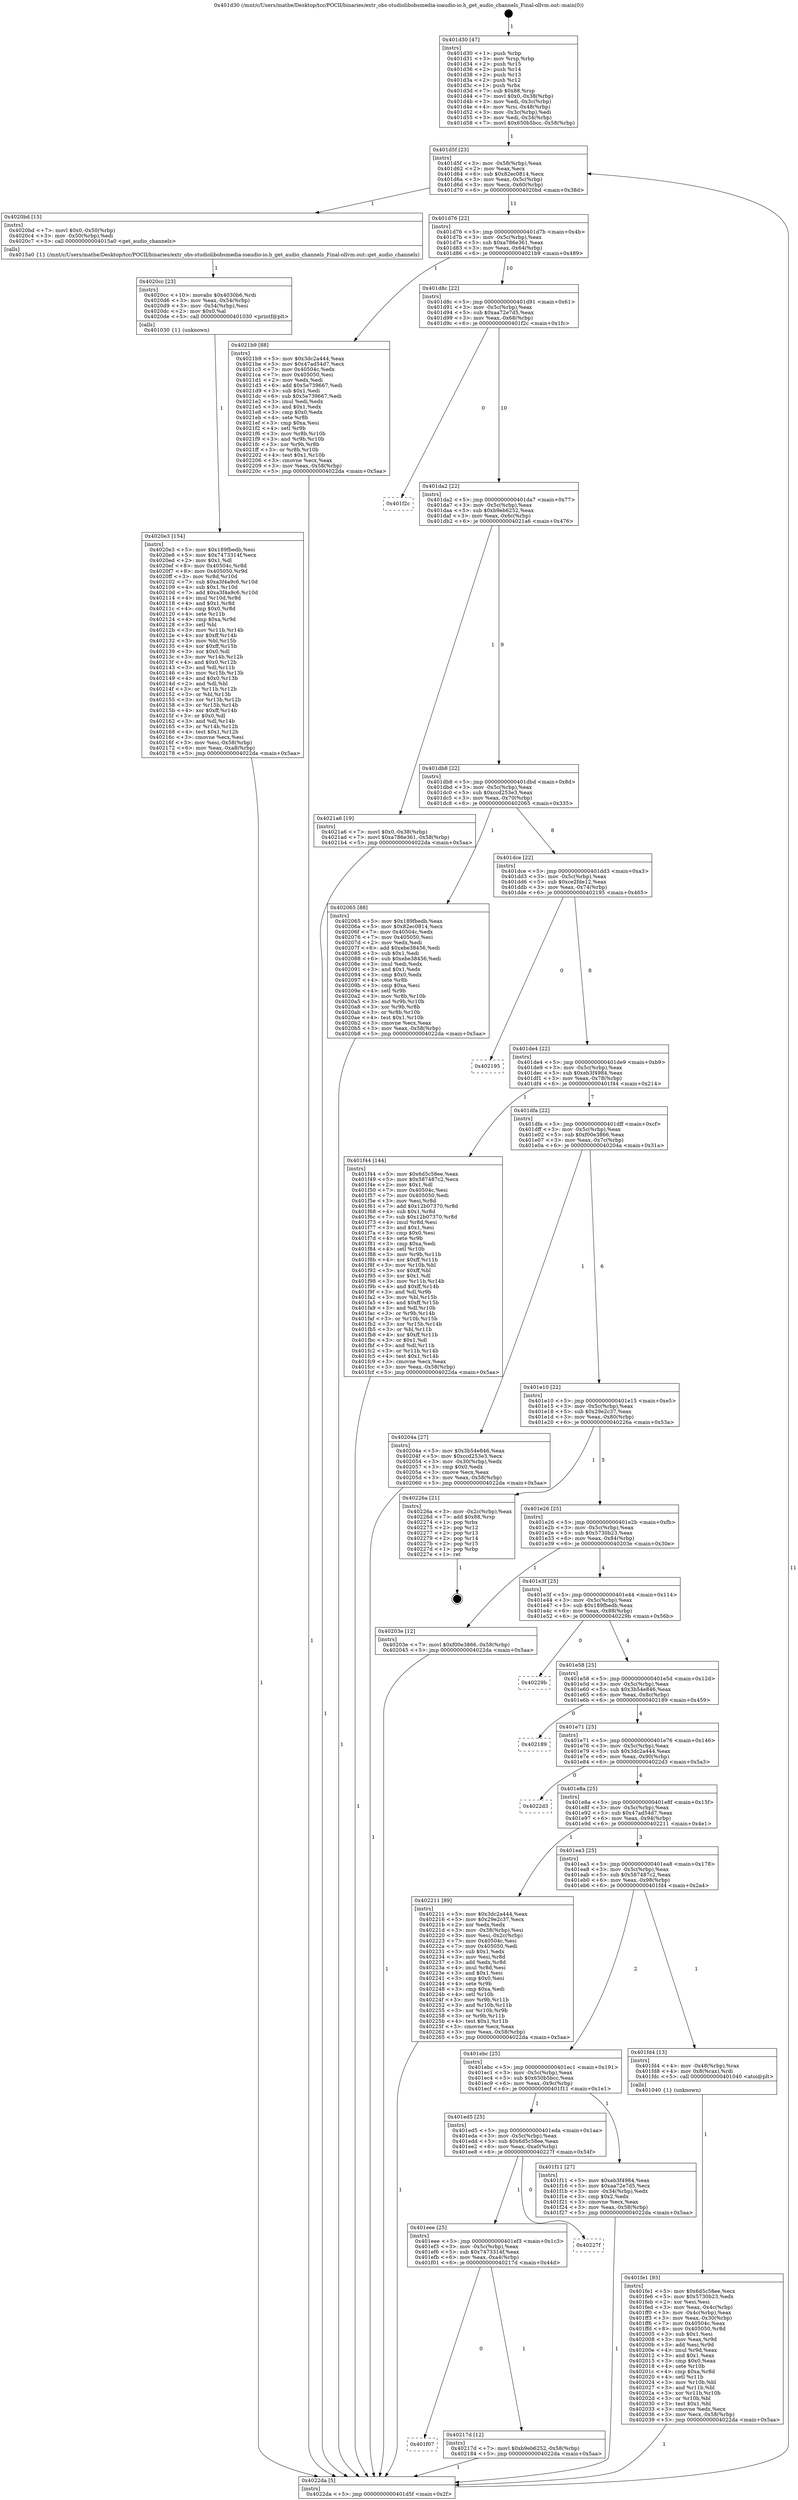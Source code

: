 digraph "0x401d30" {
  label = "0x401d30 (/mnt/c/Users/mathe/Desktop/tcc/POCII/binaries/extr_obs-studiolibobsmedia-ioaudio-io.h_get_audio_channels_Final-ollvm.out::main(0))"
  labelloc = "t"
  node[shape=record]

  Entry [label="",width=0.3,height=0.3,shape=circle,fillcolor=black,style=filled]
  "0x401d5f" [label="{
     0x401d5f [23]\l
     | [instrs]\l
     &nbsp;&nbsp;0x401d5f \<+3\>: mov -0x58(%rbp),%eax\l
     &nbsp;&nbsp;0x401d62 \<+2\>: mov %eax,%ecx\l
     &nbsp;&nbsp;0x401d64 \<+6\>: sub $0x82ec0814,%ecx\l
     &nbsp;&nbsp;0x401d6a \<+3\>: mov %eax,-0x5c(%rbp)\l
     &nbsp;&nbsp;0x401d6d \<+3\>: mov %ecx,-0x60(%rbp)\l
     &nbsp;&nbsp;0x401d70 \<+6\>: je 00000000004020bd \<main+0x38d\>\l
  }"]
  "0x4020bd" [label="{
     0x4020bd [15]\l
     | [instrs]\l
     &nbsp;&nbsp;0x4020bd \<+7\>: movl $0x0,-0x50(%rbp)\l
     &nbsp;&nbsp;0x4020c4 \<+3\>: mov -0x50(%rbp),%edi\l
     &nbsp;&nbsp;0x4020c7 \<+5\>: call 00000000004015a0 \<get_audio_channels\>\l
     | [calls]\l
     &nbsp;&nbsp;0x4015a0 \{1\} (/mnt/c/Users/mathe/Desktop/tcc/POCII/binaries/extr_obs-studiolibobsmedia-ioaudio-io.h_get_audio_channels_Final-ollvm.out::get_audio_channels)\l
  }"]
  "0x401d76" [label="{
     0x401d76 [22]\l
     | [instrs]\l
     &nbsp;&nbsp;0x401d76 \<+5\>: jmp 0000000000401d7b \<main+0x4b\>\l
     &nbsp;&nbsp;0x401d7b \<+3\>: mov -0x5c(%rbp),%eax\l
     &nbsp;&nbsp;0x401d7e \<+5\>: sub $0xa786e361,%eax\l
     &nbsp;&nbsp;0x401d83 \<+3\>: mov %eax,-0x64(%rbp)\l
     &nbsp;&nbsp;0x401d86 \<+6\>: je 00000000004021b9 \<main+0x489\>\l
  }"]
  Exit [label="",width=0.3,height=0.3,shape=circle,fillcolor=black,style=filled,peripheries=2]
  "0x4021b9" [label="{
     0x4021b9 [88]\l
     | [instrs]\l
     &nbsp;&nbsp;0x4021b9 \<+5\>: mov $0x3dc2a444,%eax\l
     &nbsp;&nbsp;0x4021be \<+5\>: mov $0x47ad54d7,%ecx\l
     &nbsp;&nbsp;0x4021c3 \<+7\>: mov 0x40504c,%edx\l
     &nbsp;&nbsp;0x4021ca \<+7\>: mov 0x405050,%esi\l
     &nbsp;&nbsp;0x4021d1 \<+2\>: mov %edx,%edi\l
     &nbsp;&nbsp;0x4021d3 \<+6\>: add $0x5e739667,%edi\l
     &nbsp;&nbsp;0x4021d9 \<+3\>: sub $0x1,%edi\l
     &nbsp;&nbsp;0x4021dc \<+6\>: sub $0x5e739667,%edi\l
     &nbsp;&nbsp;0x4021e2 \<+3\>: imul %edi,%edx\l
     &nbsp;&nbsp;0x4021e5 \<+3\>: and $0x1,%edx\l
     &nbsp;&nbsp;0x4021e8 \<+3\>: cmp $0x0,%edx\l
     &nbsp;&nbsp;0x4021eb \<+4\>: sete %r8b\l
     &nbsp;&nbsp;0x4021ef \<+3\>: cmp $0xa,%esi\l
     &nbsp;&nbsp;0x4021f2 \<+4\>: setl %r9b\l
     &nbsp;&nbsp;0x4021f6 \<+3\>: mov %r8b,%r10b\l
     &nbsp;&nbsp;0x4021f9 \<+3\>: and %r9b,%r10b\l
     &nbsp;&nbsp;0x4021fc \<+3\>: xor %r9b,%r8b\l
     &nbsp;&nbsp;0x4021ff \<+3\>: or %r8b,%r10b\l
     &nbsp;&nbsp;0x402202 \<+4\>: test $0x1,%r10b\l
     &nbsp;&nbsp;0x402206 \<+3\>: cmovne %ecx,%eax\l
     &nbsp;&nbsp;0x402209 \<+3\>: mov %eax,-0x58(%rbp)\l
     &nbsp;&nbsp;0x40220c \<+5\>: jmp 00000000004022da \<main+0x5aa\>\l
  }"]
  "0x401d8c" [label="{
     0x401d8c [22]\l
     | [instrs]\l
     &nbsp;&nbsp;0x401d8c \<+5\>: jmp 0000000000401d91 \<main+0x61\>\l
     &nbsp;&nbsp;0x401d91 \<+3\>: mov -0x5c(%rbp),%eax\l
     &nbsp;&nbsp;0x401d94 \<+5\>: sub $0xaa72e7d5,%eax\l
     &nbsp;&nbsp;0x401d99 \<+3\>: mov %eax,-0x68(%rbp)\l
     &nbsp;&nbsp;0x401d9c \<+6\>: je 0000000000401f2c \<main+0x1fc\>\l
  }"]
  "0x401f07" [label="{
     0x401f07\l
  }", style=dashed]
  "0x401f2c" [label="{
     0x401f2c\l
  }", style=dashed]
  "0x401da2" [label="{
     0x401da2 [22]\l
     | [instrs]\l
     &nbsp;&nbsp;0x401da2 \<+5\>: jmp 0000000000401da7 \<main+0x77\>\l
     &nbsp;&nbsp;0x401da7 \<+3\>: mov -0x5c(%rbp),%eax\l
     &nbsp;&nbsp;0x401daa \<+5\>: sub $0xb9eb6252,%eax\l
     &nbsp;&nbsp;0x401daf \<+3\>: mov %eax,-0x6c(%rbp)\l
     &nbsp;&nbsp;0x401db2 \<+6\>: je 00000000004021a6 \<main+0x476\>\l
  }"]
  "0x40217d" [label="{
     0x40217d [12]\l
     | [instrs]\l
     &nbsp;&nbsp;0x40217d \<+7\>: movl $0xb9eb6252,-0x58(%rbp)\l
     &nbsp;&nbsp;0x402184 \<+5\>: jmp 00000000004022da \<main+0x5aa\>\l
  }"]
  "0x4021a6" [label="{
     0x4021a6 [19]\l
     | [instrs]\l
     &nbsp;&nbsp;0x4021a6 \<+7\>: movl $0x0,-0x38(%rbp)\l
     &nbsp;&nbsp;0x4021ad \<+7\>: movl $0xa786e361,-0x58(%rbp)\l
     &nbsp;&nbsp;0x4021b4 \<+5\>: jmp 00000000004022da \<main+0x5aa\>\l
  }"]
  "0x401db8" [label="{
     0x401db8 [22]\l
     | [instrs]\l
     &nbsp;&nbsp;0x401db8 \<+5\>: jmp 0000000000401dbd \<main+0x8d\>\l
     &nbsp;&nbsp;0x401dbd \<+3\>: mov -0x5c(%rbp),%eax\l
     &nbsp;&nbsp;0x401dc0 \<+5\>: sub $0xccd253e3,%eax\l
     &nbsp;&nbsp;0x401dc5 \<+3\>: mov %eax,-0x70(%rbp)\l
     &nbsp;&nbsp;0x401dc8 \<+6\>: je 0000000000402065 \<main+0x335\>\l
  }"]
  "0x401eee" [label="{
     0x401eee [25]\l
     | [instrs]\l
     &nbsp;&nbsp;0x401eee \<+5\>: jmp 0000000000401ef3 \<main+0x1c3\>\l
     &nbsp;&nbsp;0x401ef3 \<+3\>: mov -0x5c(%rbp),%eax\l
     &nbsp;&nbsp;0x401ef6 \<+5\>: sub $0x7473314f,%eax\l
     &nbsp;&nbsp;0x401efb \<+6\>: mov %eax,-0xa4(%rbp)\l
     &nbsp;&nbsp;0x401f01 \<+6\>: je 000000000040217d \<main+0x44d\>\l
  }"]
  "0x402065" [label="{
     0x402065 [88]\l
     | [instrs]\l
     &nbsp;&nbsp;0x402065 \<+5\>: mov $0x189fbedb,%eax\l
     &nbsp;&nbsp;0x40206a \<+5\>: mov $0x82ec0814,%ecx\l
     &nbsp;&nbsp;0x40206f \<+7\>: mov 0x40504c,%edx\l
     &nbsp;&nbsp;0x402076 \<+7\>: mov 0x405050,%esi\l
     &nbsp;&nbsp;0x40207d \<+2\>: mov %edx,%edi\l
     &nbsp;&nbsp;0x40207f \<+6\>: add $0xebe38456,%edi\l
     &nbsp;&nbsp;0x402085 \<+3\>: sub $0x1,%edi\l
     &nbsp;&nbsp;0x402088 \<+6\>: sub $0xebe38456,%edi\l
     &nbsp;&nbsp;0x40208e \<+3\>: imul %edi,%edx\l
     &nbsp;&nbsp;0x402091 \<+3\>: and $0x1,%edx\l
     &nbsp;&nbsp;0x402094 \<+3\>: cmp $0x0,%edx\l
     &nbsp;&nbsp;0x402097 \<+4\>: sete %r8b\l
     &nbsp;&nbsp;0x40209b \<+3\>: cmp $0xa,%esi\l
     &nbsp;&nbsp;0x40209e \<+4\>: setl %r9b\l
     &nbsp;&nbsp;0x4020a2 \<+3\>: mov %r8b,%r10b\l
     &nbsp;&nbsp;0x4020a5 \<+3\>: and %r9b,%r10b\l
     &nbsp;&nbsp;0x4020a8 \<+3\>: xor %r9b,%r8b\l
     &nbsp;&nbsp;0x4020ab \<+3\>: or %r8b,%r10b\l
     &nbsp;&nbsp;0x4020ae \<+4\>: test $0x1,%r10b\l
     &nbsp;&nbsp;0x4020b2 \<+3\>: cmovne %ecx,%eax\l
     &nbsp;&nbsp;0x4020b5 \<+3\>: mov %eax,-0x58(%rbp)\l
     &nbsp;&nbsp;0x4020b8 \<+5\>: jmp 00000000004022da \<main+0x5aa\>\l
  }"]
  "0x401dce" [label="{
     0x401dce [22]\l
     | [instrs]\l
     &nbsp;&nbsp;0x401dce \<+5\>: jmp 0000000000401dd3 \<main+0xa3\>\l
     &nbsp;&nbsp;0x401dd3 \<+3\>: mov -0x5c(%rbp),%eax\l
     &nbsp;&nbsp;0x401dd6 \<+5\>: sub $0xce2fde12,%eax\l
     &nbsp;&nbsp;0x401ddb \<+3\>: mov %eax,-0x74(%rbp)\l
     &nbsp;&nbsp;0x401dde \<+6\>: je 0000000000402195 \<main+0x465\>\l
  }"]
  "0x40227f" [label="{
     0x40227f\l
  }", style=dashed]
  "0x402195" [label="{
     0x402195\l
  }", style=dashed]
  "0x401de4" [label="{
     0x401de4 [22]\l
     | [instrs]\l
     &nbsp;&nbsp;0x401de4 \<+5\>: jmp 0000000000401de9 \<main+0xb9\>\l
     &nbsp;&nbsp;0x401de9 \<+3\>: mov -0x5c(%rbp),%eax\l
     &nbsp;&nbsp;0x401dec \<+5\>: sub $0xeb3f4984,%eax\l
     &nbsp;&nbsp;0x401df1 \<+3\>: mov %eax,-0x78(%rbp)\l
     &nbsp;&nbsp;0x401df4 \<+6\>: je 0000000000401f44 \<main+0x214\>\l
  }"]
  "0x4020e3" [label="{
     0x4020e3 [154]\l
     | [instrs]\l
     &nbsp;&nbsp;0x4020e3 \<+5\>: mov $0x189fbedb,%esi\l
     &nbsp;&nbsp;0x4020e8 \<+5\>: mov $0x7473314f,%ecx\l
     &nbsp;&nbsp;0x4020ed \<+2\>: mov $0x1,%dl\l
     &nbsp;&nbsp;0x4020ef \<+8\>: mov 0x40504c,%r8d\l
     &nbsp;&nbsp;0x4020f7 \<+8\>: mov 0x405050,%r9d\l
     &nbsp;&nbsp;0x4020ff \<+3\>: mov %r8d,%r10d\l
     &nbsp;&nbsp;0x402102 \<+7\>: sub $0xa3f4a9c6,%r10d\l
     &nbsp;&nbsp;0x402109 \<+4\>: sub $0x1,%r10d\l
     &nbsp;&nbsp;0x40210d \<+7\>: add $0xa3f4a9c6,%r10d\l
     &nbsp;&nbsp;0x402114 \<+4\>: imul %r10d,%r8d\l
     &nbsp;&nbsp;0x402118 \<+4\>: and $0x1,%r8d\l
     &nbsp;&nbsp;0x40211c \<+4\>: cmp $0x0,%r8d\l
     &nbsp;&nbsp;0x402120 \<+4\>: sete %r11b\l
     &nbsp;&nbsp;0x402124 \<+4\>: cmp $0xa,%r9d\l
     &nbsp;&nbsp;0x402128 \<+3\>: setl %bl\l
     &nbsp;&nbsp;0x40212b \<+3\>: mov %r11b,%r14b\l
     &nbsp;&nbsp;0x40212e \<+4\>: xor $0xff,%r14b\l
     &nbsp;&nbsp;0x402132 \<+3\>: mov %bl,%r15b\l
     &nbsp;&nbsp;0x402135 \<+4\>: xor $0xff,%r15b\l
     &nbsp;&nbsp;0x402139 \<+3\>: xor $0x0,%dl\l
     &nbsp;&nbsp;0x40213c \<+3\>: mov %r14b,%r12b\l
     &nbsp;&nbsp;0x40213f \<+4\>: and $0x0,%r12b\l
     &nbsp;&nbsp;0x402143 \<+3\>: and %dl,%r11b\l
     &nbsp;&nbsp;0x402146 \<+3\>: mov %r15b,%r13b\l
     &nbsp;&nbsp;0x402149 \<+4\>: and $0x0,%r13b\l
     &nbsp;&nbsp;0x40214d \<+2\>: and %dl,%bl\l
     &nbsp;&nbsp;0x40214f \<+3\>: or %r11b,%r12b\l
     &nbsp;&nbsp;0x402152 \<+3\>: or %bl,%r13b\l
     &nbsp;&nbsp;0x402155 \<+3\>: xor %r13b,%r12b\l
     &nbsp;&nbsp;0x402158 \<+3\>: or %r15b,%r14b\l
     &nbsp;&nbsp;0x40215b \<+4\>: xor $0xff,%r14b\l
     &nbsp;&nbsp;0x40215f \<+3\>: or $0x0,%dl\l
     &nbsp;&nbsp;0x402162 \<+3\>: and %dl,%r14b\l
     &nbsp;&nbsp;0x402165 \<+3\>: or %r14b,%r12b\l
     &nbsp;&nbsp;0x402168 \<+4\>: test $0x1,%r12b\l
     &nbsp;&nbsp;0x40216c \<+3\>: cmovne %ecx,%esi\l
     &nbsp;&nbsp;0x40216f \<+3\>: mov %esi,-0x58(%rbp)\l
     &nbsp;&nbsp;0x402172 \<+6\>: mov %eax,-0xa8(%rbp)\l
     &nbsp;&nbsp;0x402178 \<+5\>: jmp 00000000004022da \<main+0x5aa\>\l
  }"]
  "0x401f44" [label="{
     0x401f44 [144]\l
     | [instrs]\l
     &nbsp;&nbsp;0x401f44 \<+5\>: mov $0x6d5c58ee,%eax\l
     &nbsp;&nbsp;0x401f49 \<+5\>: mov $0x587487c2,%ecx\l
     &nbsp;&nbsp;0x401f4e \<+2\>: mov $0x1,%dl\l
     &nbsp;&nbsp;0x401f50 \<+7\>: mov 0x40504c,%esi\l
     &nbsp;&nbsp;0x401f57 \<+7\>: mov 0x405050,%edi\l
     &nbsp;&nbsp;0x401f5e \<+3\>: mov %esi,%r8d\l
     &nbsp;&nbsp;0x401f61 \<+7\>: add $0x12b07370,%r8d\l
     &nbsp;&nbsp;0x401f68 \<+4\>: sub $0x1,%r8d\l
     &nbsp;&nbsp;0x401f6c \<+7\>: sub $0x12b07370,%r8d\l
     &nbsp;&nbsp;0x401f73 \<+4\>: imul %r8d,%esi\l
     &nbsp;&nbsp;0x401f77 \<+3\>: and $0x1,%esi\l
     &nbsp;&nbsp;0x401f7a \<+3\>: cmp $0x0,%esi\l
     &nbsp;&nbsp;0x401f7d \<+4\>: sete %r9b\l
     &nbsp;&nbsp;0x401f81 \<+3\>: cmp $0xa,%edi\l
     &nbsp;&nbsp;0x401f84 \<+4\>: setl %r10b\l
     &nbsp;&nbsp;0x401f88 \<+3\>: mov %r9b,%r11b\l
     &nbsp;&nbsp;0x401f8b \<+4\>: xor $0xff,%r11b\l
     &nbsp;&nbsp;0x401f8f \<+3\>: mov %r10b,%bl\l
     &nbsp;&nbsp;0x401f92 \<+3\>: xor $0xff,%bl\l
     &nbsp;&nbsp;0x401f95 \<+3\>: xor $0x1,%dl\l
     &nbsp;&nbsp;0x401f98 \<+3\>: mov %r11b,%r14b\l
     &nbsp;&nbsp;0x401f9b \<+4\>: and $0xff,%r14b\l
     &nbsp;&nbsp;0x401f9f \<+3\>: and %dl,%r9b\l
     &nbsp;&nbsp;0x401fa2 \<+3\>: mov %bl,%r15b\l
     &nbsp;&nbsp;0x401fa5 \<+4\>: and $0xff,%r15b\l
     &nbsp;&nbsp;0x401fa9 \<+3\>: and %dl,%r10b\l
     &nbsp;&nbsp;0x401fac \<+3\>: or %r9b,%r14b\l
     &nbsp;&nbsp;0x401faf \<+3\>: or %r10b,%r15b\l
     &nbsp;&nbsp;0x401fb2 \<+3\>: xor %r15b,%r14b\l
     &nbsp;&nbsp;0x401fb5 \<+3\>: or %bl,%r11b\l
     &nbsp;&nbsp;0x401fb8 \<+4\>: xor $0xff,%r11b\l
     &nbsp;&nbsp;0x401fbc \<+3\>: or $0x1,%dl\l
     &nbsp;&nbsp;0x401fbf \<+3\>: and %dl,%r11b\l
     &nbsp;&nbsp;0x401fc2 \<+3\>: or %r11b,%r14b\l
     &nbsp;&nbsp;0x401fc5 \<+4\>: test $0x1,%r14b\l
     &nbsp;&nbsp;0x401fc9 \<+3\>: cmovne %ecx,%eax\l
     &nbsp;&nbsp;0x401fcc \<+3\>: mov %eax,-0x58(%rbp)\l
     &nbsp;&nbsp;0x401fcf \<+5\>: jmp 00000000004022da \<main+0x5aa\>\l
  }"]
  "0x401dfa" [label="{
     0x401dfa [22]\l
     | [instrs]\l
     &nbsp;&nbsp;0x401dfa \<+5\>: jmp 0000000000401dff \<main+0xcf\>\l
     &nbsp;&nbsp;0x401dff \<+3\>: mov -0x5c(%rbp),%eax\l
     &nbsp;&nbsp;0x401e02 \<+5\>: sub $0xf00e3866,%eax\l
     &nbsp;&nbsp;0x401e07 \<+3\>: mov %eax,-0x7c(%rbp)\l
     &nbsp;&nbsp;0x401e0a \<+6\>: je 000000000040204a \<main+0x31a\>\l
  }"]
  "0x4020cc" [label="{
     0x4020cc [23]\l
     | [instrs]\l
     &nbsp;&nbsp;0x4020cc \<+10\>: movabs $0x4030b6,%rdi\l
     &nbsp;&nbsp;0x4020d6 \<+3\>: mov %eax,-0x54(%rbp)\l
     &nbsp;&nbsp;0x4020d9 \<+3\>: mov -0x54(%rbp),%esi\l
     &nbsp;&nbsp;0x4020dc \<+2\>: mov $0x0,%al\l
     &nbsp;&nbsp;0x4020de \<+5\>: call 0000000000401030 \<printf@plt\>\l
     | [calls]\l
     &nbsp;&nbsp;0x401030 \{1\} (unknown)\l
  }"]
  "0x40204a" [label="{
     0x40204a [27]\l
     | [instrs]\l
     &nbsp;&nbsp;0x40204a \<+5\>: mov $0x3b54e846,%eax\l
     &nbsp;&nbsp;0x40204f \<+5\>: mov $0xccd253e3,%ecx\l
     &nbsp;&nbsp;0x402054 \<+3\>: mov -0x30(%rbp),%edx\l
     &nbsp;&nbsp;0x402057 \<+3\>: cmp $0x0,%edx\l
     &nbsp;&nbsp;0x40205a \<+3\>: cmove %ecx,%eax\l
     &nbsp;&nbsp;0x40205d \<+3\>: mov %eax,-0x58(%rbp)\l
     &nbsp;&nbsp;0x402060 \<+5\>: jmp 00000000004022da \<main+0x5aa\>\l
  }"]
  "0x401e10" [label="{
     0x401e10 [22]\l
     | [instrs]\l
     &nbsp;&nbsp;0x401e10 \<+5\>: jmp 0000000000401e15 \<main+0xe5\>\l
     &nbsp;&nbsp;0x401e15 \<+3\>: mov -0x5c(%rbp),%eax\l
     &nbsp;&nbsp;0x401e18 \<+5\>: sub $0x29e2c37,%eax\l
     &nbsp;&nbsp;0x401e1d \<+3\>: mov %eax,-0x80(%rbp)\l
     &nbsp;&nbsp;0x401e20 \<+6\>: je 000000000040226a \<main+0x53a\>\l
  }"]
  "0x401fe1" [label="{
     0x401fe1 [93]\l
     | [instrs]\l
     &nbsp;&nbsp;0x401fe1 \<+5\>: mov $0x6d5c58ee,%ecx\l
     &nbsp;&nbsp;0x401fe6 \<+5\>: mov $0x5730b23,%edx\l
     &nbsp;&nbsp;0x401feb \<+2\>: xor %esi,%esi\l
     &nbsp;&nbsp;0x401fed \<+3\>: mov %eax,-0x4c(%rbp)\l
     &nbsp;&nbsp;0x401ff0 \<+3\>: mov -0x4c(%rbp),%eax\l
     &nbsp;&nbsp;0x401ff3 \<+3\>: mov %eax,-0x30(%rbp)\l
     &nbsp;&nbsp;0x401ff6 \<+7\>: mov 0x40504c,%eax\l
     &nbsp;&nbsp;0x401ffd \<+8\>: mov 0x405050,%r8d\l
     &nbsp;&nbsp;0x402005 \<+3\>: sub $0x1,%esi\l
     &nbsp;&nbsp;0x402008 \<+3\>: mov %eax,%r9d\l
     &nbsp;&nbsp;0x40200b \<+3\>: add %esi,%r9d\l
     &nbsp;&nbsp;0x40200e \<+4\>: imul %r9d,%eax\l
     &nbsp;&nbsp;0x402012 \<+3\>: and $0x1,%eax\l
     &nbsp;&nbsp;0x402015 \<+3\>: cmp $0x0,%eax\l
     &nbsp;&nbsp;0x402018 \<+4\>: sete %r10b\l
     &nbsp;&nbsp;0x40201c \<+4\>: cmp $0xa,%r8d\l
     &nbsp;&nbsp;0x402020 \<+4\>: setl %r11b\l
     &nbsp;&nbsp;0x402024 \<+3\>: mov %r10b,%bl\l
     &nbsp;&nbsp;0x402027 \<+3\>: and %r11b,%bl\l
     &nbsp;&nbsp;0x40202a \<+3\>: xor %r11b,%r10b\l
     &nbsp;&nbsp;0x40202d \<+3\>: or %r10b,%bl\l
     &nbsp;&nbsp;0x402030 \<+3\>: test $0x1,%bl\l
     &nbsp;&nbsp;0x402033 \<+3\>: cmovne %edx,%ecx\l
     &nbsp;&nbsp;0x402036 \<+3\>: mov %ecx,-0x58(%rbp)\l
     &nbsp;&nbsp;0x402039 \<+5\>: jmp 00000000004022da \<main+0x5aa\>\l
  }"]
  "0x40226a" [label="{
     0x40226a [21]\l
     | [instrs]\l
     &nbsp;&nbsp;0x40226a \<+3\>: mov -0x2c(%rbp),%eax\l
     &nbsp;&nbsp;0x40226d \<+7\>: add $0x88,%rsp\l
     &nbsp;&nbsp;0x402274 \<+1\>: pop %rbx\l
     &nbsp;&nbsp;0x402275 \<+2\>: pop %r12\l
     &nbsp;&nbsp;0x402277 \<+2\>: pop %r13\l
     &nbsp;&nbsp;0x402279 \<+2\>: pop %r14\l
     &nbsp;&nbsp;0x40227b \<+2\>: pop %r15\l
     &nbsp;&nbsp;0x40227d \<+1\>: pop %rbp\l
     &nbsp;&nbsp;0x40227e \<+1\>: ret\l
  }"]
  "0x401e26" [label="{
     0x401e26 [25]\l
     | [instrs]\l
     &nbsp;&nbsp;0x401e26 \<+5\>: jmp 0000000000401e2b \<main+0xfb\>\l
     &nbsp;&nbsp;0x401e2b \<+3\>: mov -0x5c(%rbp),%eax\l
     &nbsp;&nbsp;0x401e2e \<+5\>: sub $0x5730b23,%eax\l
     &nbsp;&nbsp;0x401e33 \<+6\>: mov %eax,-0x84(%rbp)\l
     &nbsp;&nbsp;0x401e39 \<+6\>: je 000000000040203e \<main+0x30e\>\l
  }"]
  "0x401d30" [label="{
     0x401d30 [47]\l
     | [instrs]\l
     &nbsp;&nbsp;0x401d30 \<+1\>: push %rbp\l
     &nbsp;&nbsp;0x401d31 \<+3\>: mov %rsp,%rbp\l
     &nbsp;&nbsp;0x401d34 \<+2\>: push %r15\l
     &nbsp;&nbsp;0x401d36 \<+2\>: push %r14\l
     &nbsp;&nbsp;0x401d38 \<+2\>: push %r13\l
     &nbsp;&nbsp;0x401d3a \<+2\>: push %r12\l
     &nbsp;&nbsp;0x401d3c \<+1\>: push %rbx\l
     &nbsp;&nbsp;0x401d3d \<+7\>: sub $0x88,%rsp\l
     &nbsp;&nbsp;0x401d44 \<+7\>: movl $0x0,-0x38(%rbp)\l
     &nbsp;&nbsp;0x401d4b \<+3\>: mov %edi,-0x3c(%rbp)\l
     &nbsp;&nbsp;0x401d4e \<+4\>: mov %rsi,-0x48(%rbp)\l
     &nbsp;&nbsp;0x401d52 \<+3\>: mov -0x3c(%rbp),%edi\l
     &nbsp;&nbsp;0x401d55 \<+3\>: mov %edi,-0x34(%rbp)\l
     &nbsp;&nbsp;0x401d58 \<+7\>: movl $0x650b5bcc,-0x58(%rbp)\l
  }"]
  "0x40203e" [label="{
     0x40203e [12]\l
     | [instrs]\l
     &nbsp;&nbsp;0x40203e \<+7\>: movl $0xf00e3866,-0x58(%rbp)\l
     &nbsp;&nbsp;0x402045 \<+5\>: jmp 00000000004022da \<main+0x5aa\>\l
  }"]
  "0x401e3f" [label="{
     0x401e3f [25]\l
     | [instrs]\l
     &nbsp;&nbsp;0x401e3f \<+5\>: jmp 0000000000401e44 \<main+0x114\>\l
     &nbsp;&nbsp;0x401e44 \<+3\>: mov -0x5c(%rbp),%eax\l
     &nbsp;&nbsp;0x401e47 \<+5\>: sub $0x189fbedb,%eax\l
     &nbsp;&nbsp;0x401e4c \<+6\>: mov %eax,-0x88(%rbp)\l
     &nbsp;&nbsp;0x401e52 \<+6\>: je 000000000040229b \<main+0x56b\>\l
  }"]
  "0x4022da" [label="{
     0x4022da [5]\l
     | [instrs]\l
     &nbsp;&nbsp;0x4022da \<+5\>: jmp 0000000000401d5f \<main+0x2f\>\l
  }"]
  "0x40229b" [label="{
     0x40229b\l
  }", style=dashed]
  "0x401e58" [label="{
     0x401e58 [25]\l
     | [instrs]\l
     &nbsp;&nbsp;0x401e58 \<+5\>: jmp 0000000000401e5d \<main+0x12d\>\l
     &nbsp;&nbsp;0x401e5d \<+3\>: mov -0x5c(%rbp),%eax\l
     &nbsp;&nbsp;0x401e60 \<+5\>: sub $0x3b54e846,%eax\l
     &nbsp;&nbsp;0x401e65 \<+6\>: mov %eax,-0x8c(%rbp)\l
     &nbsp;&nbsp;0x401e6b \<+6\>: je 0000000000402189 \<main+0x459\>\l
  }"]
  "0x401ed5" [label="{
     0x401ed5 [25]\l
     | [instrs]\l
     &nbsp;&nbsp;0x401ed5 \<+5\>: jmp 0000000000401eda \<main+0x1aa\>\l
     &nbsp;&nbsp;0x401eda \<+3\>: mov -0x5c(%rbp),%eax\l
     &nbsp;&nbsp;0x401edd \<+5\>: sub $0x6d5c58ee,%eax\l
     &nbsp;&nbsp;0x401ee2 \<+6\>: mov %eax,-0xa0(%rbp)\l
     &nbsp;&nbsp;0x401ee8 \<+6\>: je 000000000040227f \<main+0x54f\>\l
  }"]
  "0x402189" [label="{
     0x402189\l
  }", style=dashed]
  "0x401e71" [label="{
     0x401e71 [25]\l
     | [instrs]\l
     &nbsp;&nbsp;0x401e71 \<+5\>: jmp 0000000000401e76 \<main+0x146\>\l
     &nbsp;&nbsp;0x401e76 \<+3\>: mov -0x5c(%rbp),%eax\l
     &nbsp;&nbsp;0x401e79 \<+5\>: sub $0x3dc2a444,%eax\l
     &nbsp;&nbsp;0x401e7e \<+6\>: mov %eax,-0x90(%rbp)\l
     &nbsp;&nbsp;0x401e84 \<+6\>: je 00000000004022d3 \<main+0x5a3\>\l
  }"]
  "0x401f11" [label="{
     0x401f11 [27]\l
     | [instrs]\l
     &nbsp;&nbsp;0x401f11 \<+5\>: mov $0xeb3f4984,%eax\l
     &nbsp;&nbsp;0x401f16 \<+5\>: mov $0xaa72e7d5,%ecx\l
     &nbsp;&nbsp;0x401f1b \<+3\>: mov -0x34(%rbp),%edx\l
     &nbsp;&nbsp;0x401f1e \<+3\>: cmp $0x2,%edx\l
     &nbsp;&nbsp;0x401f21 \<+3\>: cmovne %ecx,%eax\l
     &nbsp;&nbsp;0x401f24 \<+3\>: mov %eax,-0x58(%rbp)\l
     &nbsp;&nbsp;0x401f27 \<+5\>: jmp 00000000004022da \<main+0x5aa\>\l
  }"]
  "0x4022d3" [label="{
     0x4022d3\l
  }", style=dashed]
  "0x401e8a" [label="{
     0x401e8a [25]\l
     | [instrs]\l
     &nbsp;&nbsp;0x401e8a \<+5\>: jmp 0000000000401e8f \<main+0x15f\>\l
     &nbsp;&nbsp;0x401e8f \<+3\>: mov -0x5c(%rbp),%eax\l
     &nbsp;&nbsp;0x401e92 \<+5\>: sub $0x47ad54d7,%eax\l
     &nbsp;&nbsp;0x401e97 \<+6\>: mov %eax,-0x94(%rbp)\l
     &nbsp;&nbsp;0x401e9d \<+6\>: je 0000000000402211 \<main+0x4e1\>\l
  }"]
  "0x401ebc" [label="{
     0x401ebc [25]\l
     | [instrs]\l
     &nbsp;&nbsp;0x401ebc \<+5\>: jmp 0000000000401ec1 \<main+0x191\>\l
     &nbsp;&nbsp;0x401ec1 \<+3\>: mov -0x5c(%rbp),%eax\l
     &nbsp;&nbsp;0x401ec4 \<+5\>: sub $0x650b5bcc,%eax\l
     &nbsp;&nbsp;0x401ec9 \<+6\>: mov %eax,-0x9c(%rbp)\l
     &nbsp;&nbsp;0x401ecf \<+6\>: je 0000000000401f11 \<main+0x1e1\>\l
  }"]
  "0x402211" [label="{
     0x402211 [89]\l
     | [instrs]\l
     &nbsp;&nbsp;0x402211 \<+5\>: mov $0x3dc2a444,%eax\l
     &nbsp;&nbsp;0x402216 \<+5\>: mov $0x29e2c37,%ecx\l
     &nbsp;&nbsp;0x40221b \<+2\>: xor %edx,%edx\l
     &nbsp;&nbsp;0x40221d \<+3\>: mov -0x38(%rbp),%esi\l
     &nbsp;&nbsp;0x402220 \<+3\>: mov %esi,-0x2c(%rbp)\l
     &nbsp;&nbsp;0x402223 \<+7\>: mov 0x40504c,%esi\l
     &nbsp;&nbsp;0x40222a \<+7\>: mov 0x405050,%edi\l
     &nbsp;&nbsp;0x402231 \<+3\>: sub $0x1,%edx\l
     &nbsp;&nbsp;0x402234 \<+3\>: mov %esi,%r8d\l
     &nbsp;&nbsp;0x402237 \<+3\>: add %edx,%r8d\l
     &nbsp;&nbsp;0x40223a \<+4\>: imul %r8d,%esi\l
     &nbsp;&nbsp;0x40223e \<+3\>: and $0x1,%esi\l
     &nbsp;&nbsp;0x402241 \<+3\>: cmp $0x0,%esi\l
     &nbsp;&nbsp;0x402244 \<+4\>: sete %r9b\l
     &nbsp;&nbsp;0x402248 \<+3\>: cmp $0xa,%edi\l
     &nbsp;&nbsp;0x40224b \<+4\>: setl %r10b\l
     &nbsp;&nbsp;0x40224f \<+3\>: mov %r9b,%r11b\l
     &nbsp;&nbsp;0x402252 \<+3\>: and %r10b,%r11b\l
     &nbsp;&nbsp;0x402255 \<+3\>: xor %r10b,%r9b\l
     &nbsp;&nbsp;0x402258 \<+3\>: or %r9b,%r11b\l
     &nbsp;&nbsp;0x40225b \<+4\>: test $0x1,%r11b\l
     &nbsp;&nbsp;0x40225f \<+3\>: cmovne %ecx,%eax\l
     &nbsp;&nbsp;0x402262 \<+3\>: mov %eax,-0x58(%rbp)\l
     &nbsp;&nbsp;0x402265 \<+5\>: jmp 00000000004022da \<main+0x5aa\>\l
  }"]
  "0x401ea3" [label="{
     0x401ea3 [25]\l
     | [instrs]\l
     &nbsp;&nbsp;0x401ea3 \<+5\>: jmp 0000000000401ea8 \<main+0x178\>\l
     &nbsp;&nbsp;0x401ea8 \<+3\>: mov -0x5c(%rbp),%eax\l
     &nbsp;&nbsp;0x401eab \<+5\>: sub $0x587487c2,%eax\l
     &nbsp;&nbsp;0x401eb0 \<+6\>: mov %eax,-0x98(%rbp)\l
     &nbsp;&nbsp;0x401eb6 \<+6\>: je 0000000000401fd4 \<main+0x2a4\>\l
  }"]
  "0x401fd4" [label="{
     0x401fd4 [13]\l
     | [instrs]\l
     &nbsp;&nbsp;0x401fd4 \<+4\>: mov -0x48(%rbp),%rax\l
     &nbsp;&nbsp;0x401fd8 \<+4\>: mov 0x8(%rax),%rdi\l
     &nbsp;&nbsp;0x401fdc \<+5\>: call 0000000000401040 \<atoi@plt\>\l
     | [calls]\l
     &nbsp;&nbsp;0x401040 \{1\} (unknown)\l
  }"]
  Entry -> "0x401d30" [label=" 1"]
  "0x401d5f" -> "0x4020bd" [label=" 1"]
  "0x401d5f" -> "0x401d76" [label=" 11"]
  "0x40226a" -> Exit [label=" 1"]
  "0x401d76" -> "0x4021b9" [label=" 1"]
  "0x401d76" -> "0x401d8c" [label=" 10"]
  "0x402211" -> "0x4022da" [label=" 1"]
  "0x401d8c" -> "0x401f2c" [label=" 0"]
  "0x401d8c" -> "0x401da2" [label=" 10"]
  "0x4021b9" -> "0x4022da" [label=" 1"]
  "0x401da2" -> "0x4021a6" [label=" 1"]
  "0x401da2" -> "0x401db8" [label=" 9"]
  "0x4021a6" -> "0x4022da" [label=" 1"]
  "0x401db8" -> "0x402065" [label=" 1"]
  "0x401db8" -> "0x401dce" [label=" 8"]
  "0x401eee" -> "0x401f07" [label=" 0"]
  "0x401dce" -> "0x402195" [label=" 0"]
  "0x401dce" -> "0x401de4" [label=" 8"]
  "0x401eee" -> "0x40217d" [label=" 1"]
  "0x401de4" -> "0x401f44" [label=" 1"]
  "0x401de4" -> "0x401dfa" [label=" 7"]
  "0x401ed5" -> "0x401eee" [label=" 1"]
  "0x401dfa" -> "0x40204a" [label=" 1"]
  "0x401dfa" -> "0x401e10" [label=" 6"]
  "0x401ed5" -> "0x40227f" [label=" 0"]
  "0x401e10" -> "0x40226a" [label=" 1"]
  "0x401e10" -> "0x401e26" [label=" 5"]
  "0x40217d" -> "0x4022da" [label=" 1"]
  "0x401e26" -> "0x40203e" [label=" 1"]
  "0x401e26" -> "0x401e3f" [label=" 4"]
  "0x4020e3" -> "0x4022da" [label=" 1"]
  "0x401e3f" -> "0x40229b" [label=" 0"]
  "0x401e3f" -> "0x401e58" [label=" 4"]
  "0x4020cc" -> "0x4020e3" [label=" 1"]
  "0x401e58" -> "0x402189" [label=" 0"]
  "0x401e58" -> "0x401e71" [label=" 4"]
  "0x4020bd" -> "0x4020cc" [label=" 1"]
  "0x401e71" -> "0x4022d3" [label=" 0"]
  "0x401e71" -> "0x401e8a" [label=" 4"]
  "0x402065" -> "0x4022da" [label=" 1"]
  "0x401e8a" -> "0x402211" [label=" 1"]
  "0x401e8a" -> "0x401ea3" [label=" 3"]
  "0x40203e" -> "0x4022da" [label=" 1"]
  "0x401ea3" -> "0x401fd4" [label=" 1"]
  "0x401ea3" -> "0x401ebc" [label=" 2"]
  "0x40204a" -> "0x4022da" [label=" 1"]
  "0x401ebc" -> "0x401f11" [label=" 1"]
  "0x401ebc" -> "0x401ed5" [label=" 1"]
  "0x401f11" -> "0x4022da" [label=" 1"]
  "0x401d30" -> "0x401d5f" [label=" 1"]
  "0x4022da" -> "0x401d5f" [label=" 11"]
  "0x401f44" -> "0x4022da" [label=" 1"]
  "0x401fd4" -> "0x401fe1" [label=" 1"]
  "0x401fe1" -> "0x4022da" [label=" 1"]
}
